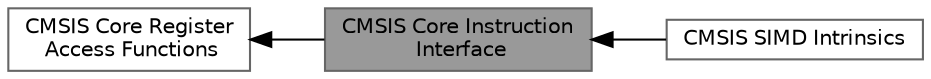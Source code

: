 digraph "CMSIS Core Instruction Interface"
{
 // LATEX_PDF_SIZE
  bgcolor="transparent";
  edge [fontname=Helvetica,fontsize=10,labelfontname=Helvetica,labelfontsize=10];
  node [fontname=Helvetica,fontsize=10,shape=box,height=0.2,width=0.4];
  rankdir=LR;
  Node1 [label="CMSIS Core Instruction\l Interface",height=0.2,width=0.4,color="gray40", fillcolor="grey60", style="filled", fontcolor="black",tooltip=" "];
  Node2 [label="CMSIS Core Register\l Access Functions",height=0.2,width=0.4,color="grey40", fillcolor="white", style="filled",URL="$group___c_m_s_i_s___core___reg_acc_functions.html",tooltip=" "];
  Node3 [label="CMSIS SIMD Intrinsics",height=0.2,width=0.4,color="grey40", fillcolor="white", style="filled",URL="$group___c_m_s_i_s___s_i_m_d__intrinsics.html",tooltip=" "];
  Node2->Node1 [shape=plaintext, dir="back", style="solid"];
  Node1->Node3 [shape=plaintext, dir="back", style="solid"];
}
